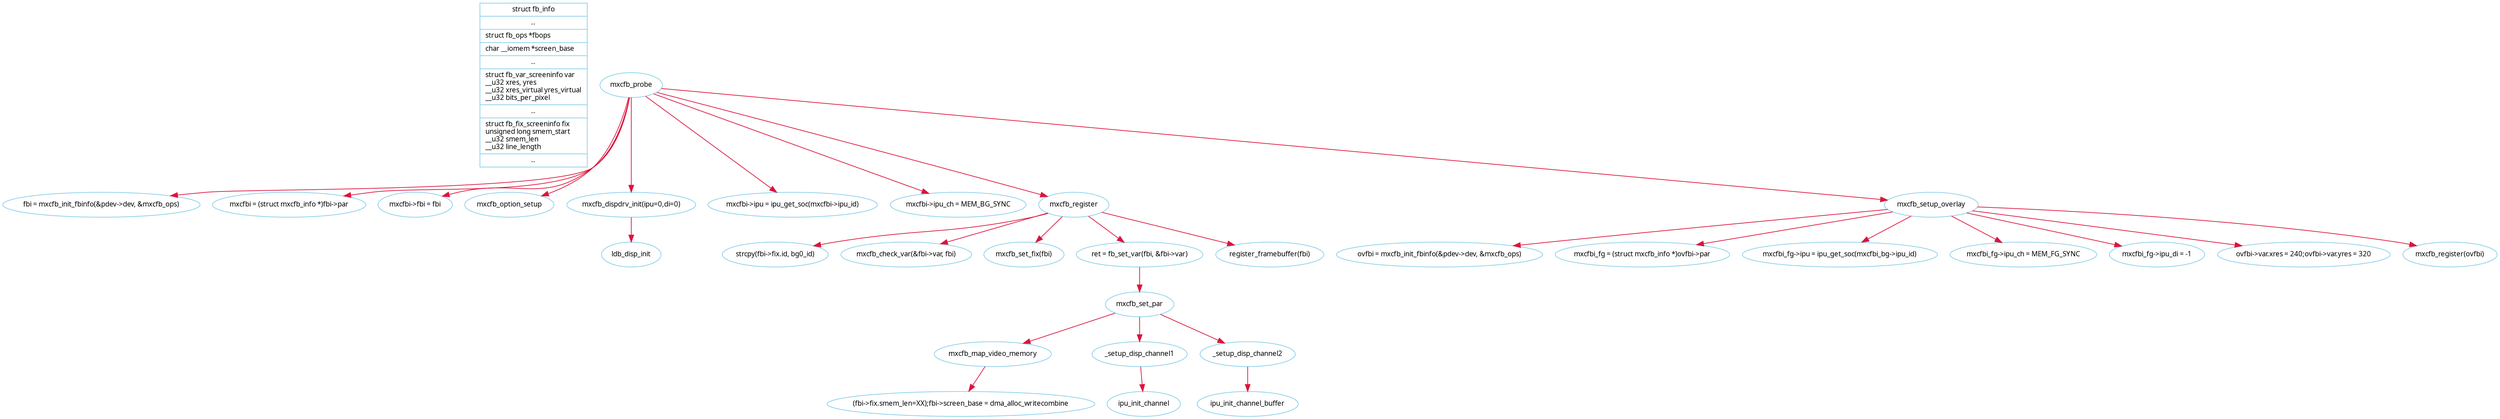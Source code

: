 /*
node
color: naveblue, skyblue, red, red4, crimson, forestgreen, limegreen
style: solid, dotted, dashed, bold, rounded, filled
shape:
*/

/*
edge
color: naveblue, skyblue, red, red4, crimson, forestgreen, limegreen
style: solid, dotted, dashed, bold 
shape: 
*/

/*
rankdir: TB BT LR RL
*/

//ipuv3
//drivers/mxc/ipu3/ipu_common.c

//mipi
//drivers/mxc/mipi/mxc_mipi_csi2.c

//fb
//drivers/video/mxc/mxc_ipuv3_fb.c

//v4l2 input, output
//drivers/media/video/mxc/capture/mxc_v4l2_capture.c
//drivers/media/video/mxc/output/mxc_vout.c

digraph fb_dot{
	fontname = "Verdana";
	fontsize = 10;
	rankdir=TB;
	node [fontname = "Verdana", fontsize = 10, color="skyblue"];
	edge [fontname = "Verdana", fontsize = 10, color="crimson", style="solid"];

	fb_info[shape="record" label="{<head>struct fb_info\
|..\
|struct fb_ops *fbops\l\
|char __iomem *screen_base\l\
|..\
|struct fb_var_screeninfo var\l\
__u32 xres, yres\l\
__u32 xres_virtual yres_virtual\l\
__u32 bits_per_pixel\l\
|..\
|struct fb_fix_screeninfo fix\l\
unsigned long smem_start\l\
__u32 smem_len\l\
__u32 line_length\l\
|..}"];


	//
	mxcfb_probe -> "fbi = mxcfb_init_fbinfo(&pdev->dev, &mxcfb_ops)";
	mxcfb_probe -> "mxcfbi = (struct mxcfb_info *)fbi->par";
	mxcfb_probe -> "mxcfbi->fbi = fbi";
	mxcfb_probe -> mxcfb_option_setup;
	mxcfb_probe -> mxcfb_dispdrv_init;
	mxcfb_probe -> mxcfbi_ipu;
	mxcfb_probe -> mxcfbi_ipu_ch;
	mxcfb_probe -> mxcfb_register;
	mxcfb_probe -> mxcfb_setup_overlay;

	mxcfb_dispdrv_init[label="mxcfb_dispdrv_init(ipu=0,di=0)"]
	mxcfbi_ipu[label="mxcfbi->ipu = ipu_get_soc(mxcfbi->ipu_id)"];
	mxcfbi_ipu_ch[label="mxcfbi->ipu_ch = MEM_BG_SYNC"];

	//
	mxcfb_dispdrv_init -> ldb_disp_init;
	
	//
	mxcfb_register -> "strcpy(fbi->fix.id, bg0_id)"
	mxcfb_register -> "mxcfb_check_var(&fbi->var, fbi)"
	mxcfb_register -> "mxcfb_set_fix(fbi)"
	mxcfb_register -> fb_set_var;
	mxcfb_register -> "register_framebuffer(fbi)"

	fb_set_var[label="ret = fb_set_var(fbi, &fbi->var)"]

	fb_set_var -> mxcfb_set_par

	mxcfb_set_par -> mxcfb_map_video_memory -> "(fbi->fix.smem_len=XX);fbi->screen_base = dma_alloc_writecombine"
	mxcfb_set_par -> _setup_disp_channel1 -> ipu_init_channel
	mxcfb_set_par -> _setup_disp_channel2 -> ipu_init_channel_buffer

	mxcfb_setup_overlay -> "ovfbi = mxcfb_init_fbinfo(&pdev->dev, &mxcfb_ops)"
	mxcfb_setup_overlay -> "mxcfbi_fg = (struct mxcfb_info *)ovfbi->par"
	mxcfb_setup_overlay -> "mxcfbi_fg->ipu = ipu_get_soc(mxcfbi_bg->ipu_id)"
	mxcfb_setup_overlay -> "mxcfbi_fg->ipu_ch = MEM_FG_SYNC"
	mxcfb_setup_overlay -> "mxcfbi_fg->ipu_di = -1"
	mxcfb_setup_overlay -> "ovfbi->var.xres = 240;ovfbi->var.yres = 320"
	mxcfb_setup_overlay -> "mxcfb_register(ovfbi)"
}

